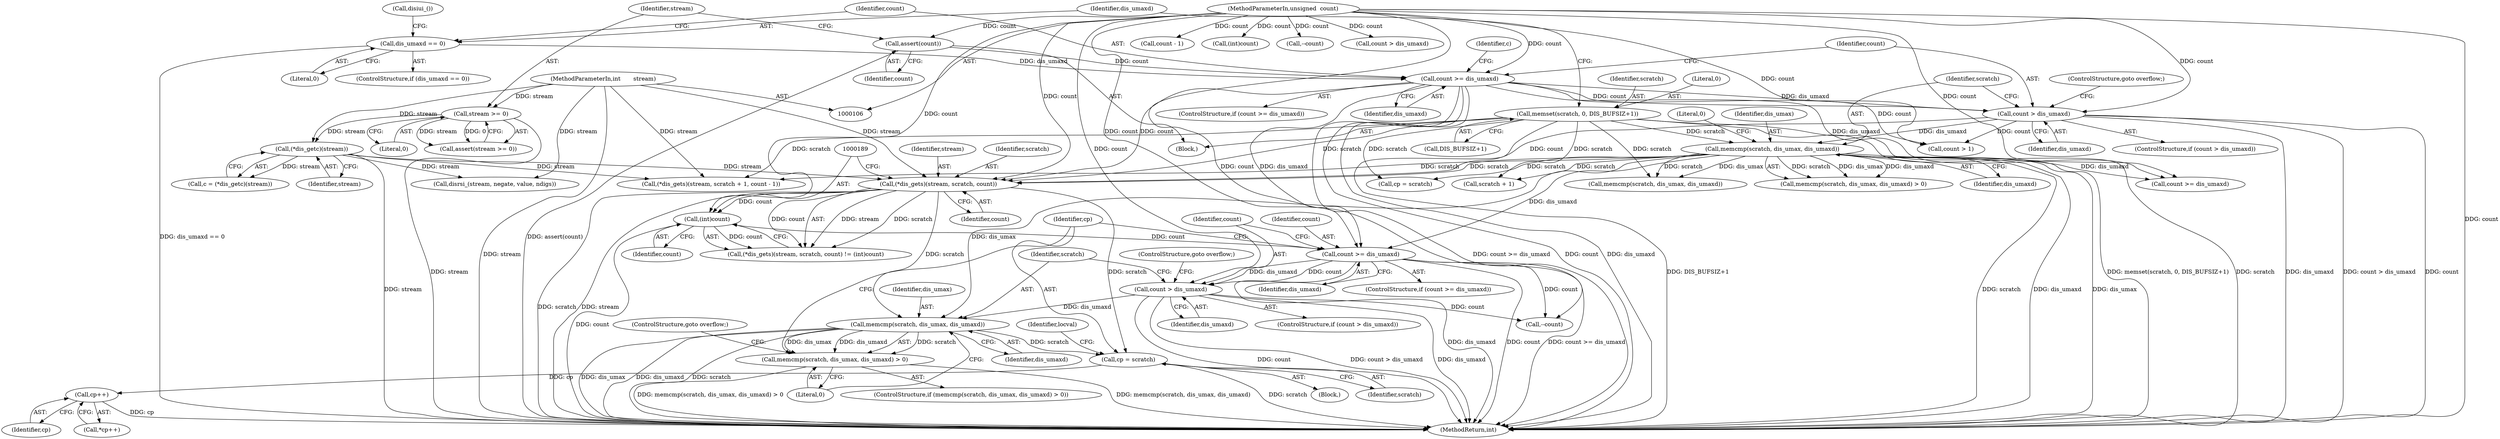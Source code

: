 digraph "0_torque_3ed749263abe3d69fa3626d142a5789dcb5a5684@API" {
"1000206" [label="(Call,memcmp(scratch, dis_umax, dis_umaxd))"];
"1000184" [label="(Call,(*dis_gets)(stream, scratch, count))"];
"1000171" [label="(Call,(*dis_getc)(stream))"];
"1000128" [label="(Call,stream >= 0)"];
"1000107" [label="(MethodParameterIn,int       stream)"];
"1000139" [label="(Call,memset(scratch, 0, DIS_BUFSIZ+1))"];
"1000162" [label="(Call,memcmp(scratch, dis_umax, dis_umaxd))"];
"1000156" [label="(Call,count > dis_umaxd)"];
"1000151" [label="(Call,count >= dis_umaxd)"];
"1000125" [label="(Call,assert(count))"];
"1000110" [label="(MethodParameterIn,unsigned  count)"];
"1000146" [label="(Call,dis_umaxd == 0)"];
"1000200" [label="(Call,count > dis_umaxd)"];
"1000195" [label="(Call,count >= dis_umaxd)"];
"1000188" [label="(Call,(int)count)"];
"1000205" [label="(Call,memcmp(scratch, dis_umax, dis_umaxd) > 0)"];
"1000212" [label="(Call,cp = scratch)"];
"1000226" [label="(Call,cp++)"];
"1000150" [label="(ControlStructure,if (count >= dis_umaxd))"];
"1000165" [label="(Identifier,dis_umaxd)"];
"1000162" [label="(Call,memcmp(scratch, dis_umax, dis_umaxd))"];
"1000213" [label="(Identifier,cp)"];
"1000200" [label="(Call,count > dis_umaxd)"];
"1000205" [label="(Call,memcmp(scratch, dis_umax, dis_umaxd) > 0)"];
"1000278" [label="(Call,(*dis_gets)(stream, scratch + 1, count - 1))"];
"1000126" [label="(Identifier,count)"];
"1000283" [label="(Call,count - 1)"];
"1000194" [label="(ControlStructure,if (count >= dis_umaxd))"];
"1000145" [label="(ControlStructure,if (dis_umaxd == 0))"];
"1000185" [label="(Identifier,stream)"];
"1000153" [label="(Identifier,dis_umaxd)"];
"1000171" [label="(Call,(*dis_getc)(stream))"];
"1000226" [label="(Call,cp++)"];
"1000227" [label="(Identifier,cp)"];
"1000377" [label="(MethodReturn,int)"];
"1000159" [label="(ControlStructure,goto overflow;)"];
"1000163" [label="(Identifier,scratch)"];
"1000161" [label="(Call,memcmp(scratch, dis_umax, dis_umaxd) > 0)"];
"1000183" [label="(Call,(*dis_gets)(stream, scratch, count) != (int)count)"];
"1000164" [label="(Identifier,dis_umax)"];
"1000280" [label="(Call,scratch + 1)"];
"1000170" [label="(Identifier,c)"];
"1000158" [label="(Identifier,dis_umaxd)"];
"1000214" [label="(Identifier,scratch)"];
"1000169" [label="(Call,c = (*dis_getc)(stream))"];
"1000129" [label="(Identifier,stream)"];
"1000201" [label="(Identifier,count)"];
"1000187" [label="(Identifier,count)"];
"1000298" [label="(Call,count >= dis_umaxd)"];
"1000155" [label="(ControlStructure,if (count > dis_umaxd))"];
"1000127" [label="(Call,assert(stream >= 0))"];
"1000147" [label="(Identifier,dis_umaxd)"];
"1000166" [label="(Literal,0)"];
"1000148" [label="(Literal,0)"];
"1000110" [label="(MethodParameterIn,unsigned  count)"];
"1000186" [label="(Identifier,scratch)"];
"1000151" [label="(Call,count >= dis_umaxd)"];
"1000111" [label="(Block,)"];
"1000313" [label="(Call,memcmp(scratch, dis_umax, dis_umaxd))"];
"1000244" [label="(Call,--count)"];
"1000287" [label="(Call,(int)count)"];
"1000196" [label="(Identifier,count)"];
"1000272" [label="(Call,count > 1)"];
"1000146" [label="(Call,dis_umaxd == 0)"];
"1000139" [label="(Call,memset(scratch, 0, DIS_BUFSIZ+1))"];
"1000128" [label="(Call,stream >= 0)"];
"1000157" [label="(Identifier,count)"];
"1000188" [label="(Call,(int)count)"];
"1000207" [label="(Identifier,scratch)"];
"1000190" [label="(Identifier,count)"];
"1000202" [label="(Identifier,dis_umaxd)"];
"1000209" [label="(Identifier,dis_umaxd)"];
"1000140" [label="(Identifier,scratch)"];
"1000142" [label="(Call,DIS_BUFSIZ+1)"];
"1000125" [label="(Call,assert(count))"];
"1000320" [label="(Call,--count)"];
"1000197" [label="(Identifier,dis_umaxd)"];
"1000149" [label="(Call,disiui_())"];
"1000348" [label="(Call,disrsi_(stream, negate, value, ndigs))"];
"1000210" [label="(Literal,0)"];
"1000212" [label="(Call,cp = scratch)"];
"1000199" [label="(ControlStructure,if (count > dis_umaxd))"];
"1000172" [label="(Identifier,stream)"];
"1000173" [label="(Block,)"];
"1000294" [label="(Call,cp = scratch)"];
"1000208" [label="(Identifier,dis_umax)"];
"1000184" [label="(Call,(*dis_gets)(stream, scratch, count))"];
"1000195" [label="(Call,count >= dis_umaxd)"];
"1000203" [label="(ControlStructure,goto overflow;)"];
"1000156" [label="(Call,count > dis_umaxd)"];
"1000216" [label="(Identifier,locval)"];
"1000225" [label="(Call,*cp++)"];
"1000141" [label="(Literal,0)"];
"1000130" [label="(Literal,0)"];
"1000206" [label="(Call,memcmp(scratch, dis_umax, dis_umaxd))"];
"1000204" [label="(ControlStructure,if (memcmp(scratch, dis_umax, dis_umaxd) > 0))"];
"1000152" [label="(Identifier,count)"];
"1000107" [label="(MethodParameterIn,int       stream)"];
"1000303" [label="(Call,count > dis_umaxd)"];
"1000211" [label="(ControlStructure,goto overflow;)"];
"1000206" -> "1000205"  [label="AST: "];
"1000206" -> "1000209"  [label="CFG: "];
"1000207" -> "1000206"  [label="AST: "];
"1000208" -> "1000206"  [label="AST: "];
"1000209" -> "1000206"  [label="AST: "];
"1000210" -> "1000206"  [label="CFG: "];
"1000206" -> "1000377"  [label="DDG: dis_umaxd"];
"1000206" -> "1000377"  [label="DDG: dis_umax"];
"1000206" -> "1000377"  [label="DDG: scratch"];
"1000206" -> "1000205"  [label="DDG: scratch"];
"1000206" -> "1000205"  [label="DDG: dis_umax"];
"1000206" -> "1000205"  [label="DDG: dis_umaxd"];
"1000184" -> "1000206"  [label="DDG: scratch"];
"1000162" -> "1000206"  [label="DDG: dis_umax"];
"1000200" -> "1000206"  [label="DDG: dis_umaxd"];
"1000206" -> "1000212"  [label="DDG: scratch"];
"1000184" -> "1000183"  [label="AST: "];
"1000184" -> "1000187"  [label="CFG: "];
"1000185" -> "1000184"  [label="AST: "];
"1000186" -> "1000184"  [label="AST: "];
"1000187" -> "1000184"  [label="AST: "];
"1000189" -> "1000184"  [label="CFG: "];
"1000184" -> "1000377"  [label="DDG: scratch"];
"1000184" -> "1000377"  [label="DDG: stream"];
"1000184" -> "1000183"  [label="DDG: stream"];
"1000184" -> "1000183"  [label="DDG: scratch"];
"1000184" -> "1000183"  [label="DDG: count"];
"1000171" -> "1000184"  [label="DDG: stream"];
"1000107" -> "1000184"  [label="DDG: stream"];
"1000139" -> "1000184"  [label="DDG: scratch"];
"1000162" -> "1000184"  [label="DDG: scratch"];
"1000156" -> "1000184"  [label="DDG: count"];
"1000151" -> "1000184"  [label="DDG: count"];
"1000110" -> "1000184"  [label="DDG: count"];
"1000184" -> "1000188"  [label="DDG: count"];
"1000184" -> "1000212"  [label="DDG: scratch"];
"1000171" -> "1000169"  [label="AST: "];
"1000171" -> "1000172"  [label="CFG: "];
"1000172" -> "1000171"  [label="AST: "];
"1000169" -> "1000171"  [label="CFG: "];
"1000171" -> "1000377"  [label="DDG: stream"];
"1000171" -> "1000169"  [label="DDG: stream"];
"1000128" -> "1000171"  [label="DDG: stream"];
"1000107" -> "1000171"  [label="DDG: stream"];
"1000171" -> "1000278"  [label="DDG: stream"];
"1000171" -> "1000348"  [label="DDG: stream"];
"1000128" -> "1000127"  [label="AST: "];
"1000128" -> "1000130"  [label="CFG: "];
"1000129" -> "1000128"  [label="AST: "];
"1000130" -> "1000128"  [label="AST: "];
"1000127" -> "1000128"  [label="CFG: "];
"1000128" -> "1000377"  [label="DDG: stream"];
"1000128" -> "1000127"  [label="DDG: stream"];
"1000128" -> "1000127"  [label="DDG: 0"];
"1000107" -> "1000128"  [label="DDG: stream"];
"1000107" -> "1000106"  [label="AST: "];
"1000107" -> "1000377"  [label="DDG: stream"];
"1000107" -> "1000278"  [label="DDG: stream"];
"1000107" -> "1000348"  [label="DDG: stream"];
"1000139" -> "1000111"  [label="AST: "];
"1000139" -> "1000142"  [label="CFG: "];
"1000140" -> "1000139"  [label="AST: "];
"1000141" -> "1000139"  [label="AST: "];
"1000142" -> "1000139"  [label="AST: "];
"1000147" -> "1000139"  [label="CFG: "];
"1000139" -> "1000377"  [label="DDG: DIS_BUFSIZ+1"];
"1000139" -> "1000377"  [label="DDG: memset(scratch, 0, DIS_BUFSIZ+1)"];
"1000139" -> "1000377"  [label="DDG: scratch"];
"1000139" -> "1000162"  [label="DDG: scratch"];
"1000139" -> "1000278"  [label="DDG: scratch"];
"1000139" -> "1000280"  [label="DDG: scratch"];
"1000139" -> "1000294"  [label="DDG: scratch"];
"1000139" -> "1000313"  [label="DDG: scratch"];
"1000162" -> "1000161"  [label="AST: "];
"1000162" -> "1000165"  [label="CFG: "];
"1000163" -> "1000162"  [label="AST: "];
"1000164" -> "1000162"  [label="AST: "];
"1000165" -> "1000162"  [label="AST: "];
"1000166" -> "1000162"  [label="CFG: "];
"1000162" -> "1000377"  [label="DDG: dis_umax"];
"1000162" -> "1000377"  [label="DDG: scratch"];
"1000162" -> "1000377"  [label="DDG: dis_umaxd"];
"1000162" -> "1000161"  [label="DDG: scratch"];
"1000162" -> "1000161"  [label="DDG: dis_umax"];
"1000162" -> "1000161"  [label="DDG: dis_umaxd"];
"1000156" -> "1000162"  [label="DDG: dis_umaxd"];
"1000162" -> "1000195"  [label="DDG: dis_umaxd"];
"1000162" -> "1000278"  [label="DDG: scratch"];
"1000162" -> "1000280"  [label="DDG: scratch"];
"1000162" -> "1000294"  [label="DDG: scratch"];
"1000162" -> "1000298"  [label="DDG: dis_umaxd"];
"1000162" -> "1000313"  [label="DDG: scratch"];
"1000162" -> "1000313"  [label="DDG: dis_umax"];
"1000156" -> "1000155"  [label="AST: "];
"1000156" -> "1000158"  [label="CFG: "];
"1000157" -> "1000156"  [label="AST: "];
"1000158" -> "1000156"  [label="AST: "];
"1000159" -> "1000156"  [label="CFG: "];
"1000163" -> "1000156"  [label="CFG: "];
"1000156" -> "1000377"  [label="DDG: count"];
"1000156" -> "1000377"  [label="DDG: dis_umaxd"];
"1000156" -> "1000377"  [label="DDG: count > dis_umaxd"];
"1000151" -> "1000156"  [label="DDG: count"];
"1000151" -> "1000156"  [label="DDG: dis_umaxd"];
"1000110" -> "1000156"  [label="DDG: count"];
"1000156" -> "1000272"  [label="DDG: count"];
"1000151" -> "1000150"  [label="AST: "];
"1000151" -> "1000153"  [label="CFG: "];
"1000152" -> "1000151"  [label="AST: "];
"1000153" -> "1000151"  [label="AST: "];
"1000157" -> "1000151"  [label="CFG: "];
"1000170" -> "1000151"  [label="CFG: "];
"1000151" -> "1000377"  [label="DDG: count >= dis_umaxd"];
"1000151" -> "1000377"  [label="DDG: count"];
"1000151" -> "1000377"  [label="DDG: dis_umaxd"];
"1000125" -> "1000151"  [label="DDG: count"];
"1000110" -> "1000151"  [label="DDG: count"];
"1000146" -> "1000151"  [label="DDG: dis_umaxd"];
"1000151" -> "1000195"  [label="DDG: dis_umaxd"];
"1000151" -> "1000272"  [label="DDG: count"];
"1000151" -> "1000298"  [label="DDG: dis_umaxd"];
"1000125" -> "1000111"  [label="AST: "];
"1000125" -> "1000126"  [label="CFG: "];
"1000126" -> "1000125"  [label="AST: "];
"1000129" -> "1000125"  [label="CFG: "];
"1000125" -> "1000377"  [label="DDG: assert(count)"];
"1000110" -> "1000125"  [label="DDG: count"];
"1000110" -> "1000106"  [label="AST: "];
"1000110" -> "1000377"  [label="DDG: count"];
"1000110" -> "1000188"  [label="DDG: count"];
"1000110" -> "1000195"  [label="DDG: count"];
"1000110" -> "1000200"  [label="DDG: count"];
"1000110" -> "1000244"  [label="DDG: count"];
"1000110" -> "1000272"  [label="DDG: count"];
"1000110" -> "1000283"  [label="DDG: count"];
"1000110" -> "1000287"  [label="DDG: count"];
"1000110" -> "1000298"  [label="DDG: count"];
"1000110" -> "1000303"  [label="DDG: count"];
"1000110" -> "1000320"  [label="DDG: count"];
"1000146" -> "1000145"  [label="AST: "];
"1000146" -> "1000148"  [label="CFG: "];
"1000147" -> "1000146"  [label="AST: "];
"1000148" -> "1000146"  [label="AST: "];
"1000149" -> "1000146"  [label="CFG: "];
"1000152" -> "1000146"  [label="CFG: "];
"1000146" -> "1000377"  [label="DDG: dis_umaxd == 0"];
"1000200" -> "1000199"  [label="AST: "];
"1000200" -> "1000202"  [label="CFG: "];
"1000201" -> "1000200"  [label="AST: "];
"1000202" -> "1000200"  [label="AST: "];
"1000203" -> "1000200"  [label="CFG: "];
"1000207" -> "1000200"  [label="CFG: "];
"1000200" -> "1000377"  [label="DDG: count"];
"1000200" -> "1000377"  [label="DDG: count > dis_umaxd"];
"1000200" -> "1000377"  [label="DDG: dis_umaxd"];
"1000195" -> "1000200"  [label="DDG: count"];
"1000195" -> "1000200"  [label="DDG: dis_umaxd"];
"1000200" -> "1000244"  [label="DDG: count"];
"1000195" -> "1000194"  [label="AST: "];
"1000195" -> "1000197"  [label="CFG: "];
"1000196" -> "1000195"  [label="AST: "];
"1000197" -> "1000195"  [label="AST: "];
"1000201" -> "1000195"  [label="CFG: "];
"1000213" -> "1000195"  [label="CFG: "];
"1000195" -> "1000377"  [label="DDG: count >= dis_umaxd"];
"1000195" -> "1000377"  [label="DDG: dis_umaxd"];
"1000195" -> "1000377"  [label="DDG: count"];
"1000188" -> "1000195"  [label="DDG: count"];
"1000195" -> "1000244"  [label="DDG: count"];
"1000188" -> "1000183"  [label="AST: "];
"1000188" -> "1000190"  [label="CFG: "];
"1000189" -> "1000188"  [label="AST: "];
"1000190" -> "1000188"  [label="AST: "];
"1000183" -> "1000188"  [label="CFG: "];
"1000188" -> "1000377"  [label="DDG: count"];
"1000188" -> "1000183"  [label="DDG: count"];
"1000205" -> "1000204"  [label="AST: "];
"1000205" -> "1000210"  [label="CFG: "];
"1000210" -> "1000205"  [label="AST: "];
"1000211" -> "1000205"  [label="CFG: "];
"1000213" -> "1000205"  [label="CFG: "];
"1000205" -> "1000377"  [label="DDG: memcmp(scratch, dis_umax, dis_umaxd)"];
"1000205" -> "1000377"  [label="DDG: memcmp(scratch, dis_umax, dis_umaxd) > 0"];
"1000212" -> "1000173"  [label="AST: "];
"1000212" -> "1000214"  [label="CFG: "];
"1000213" -> "1000212"  [label="AST: "];
"1000214" -> "1000212"  [label="AST: "];
"1000216" -> "1000212"  [label="CFG: "];
"1000212" -> "1000377"  [label="DDG: scratch"];
"1000212" -> "1000226"  [label="DDG: cp"];
"1000226" -> "1000225"  [label="AST: "];
"1000226" -> "1000227"  [label="CFG: "];
"1000227" -> "1000226"  [label="AST: "];
"1000225" -> "1000226"  [label="CFG: "];
"1000226" -> "1000377"  [label="DDG: cp"];
}
